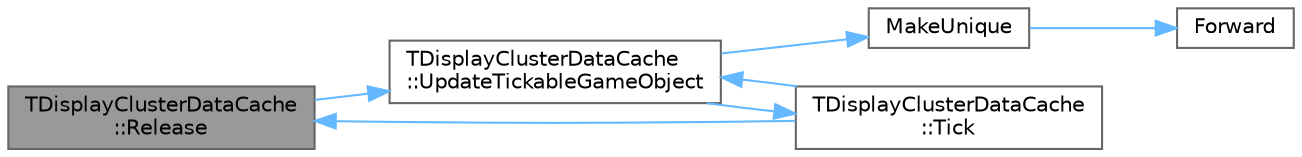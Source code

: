digraph "TDisplayClusterDataCache::Release"
{
 // INTERACTIVE_SVG=YES
 // LATEX_PDF_SIZE
  bgcolor="transparent";
  edge [fontname=Helvetica,fontsize=10,labelfontname=Helvetica,labelfontsize=10];
  node [fontname=Helvetica,fontsize=10,shape=box,height=0.2,width=0.4];
  rankdir="LR";
  Node1 [id="Node000001",label="TDisplayClusterDataCache\l::Release",height=0.2,width=0.4,color="gray40", fillcolor="grey60", style="filled", fontcolor="black",tooltip="Release the cache."];
  Node1 -> Node2 [id="edge1_Node000001_Node000002",color="steelblue1",style="solid",tooltip=" "];
  Node2 [id="Node000002",label="TDisplayClusterDataCache\l::UpdateTickableGameObject",height=0.2,width=0.4,color="grey40", fillcolor="white", style="filled",URL="$db/d56/classTDisplayClusterDataCache.html#a539b55c8c1171c4b5d7466fd85bc24cd",tooltip="Create or remove tickable game object."];
  Node2 -> Node3 [id="edge2_Node000002_Node000003",color="steelblue1",style="solid",tooltip=" "];
  Node3 [id="Node000003",label="MakeUnique",height=0.2,width=0.4,color="grey40", fillcolor="white", style="filled",URL="$de/d1a/UniquePtr_8h.html#a9e3be2ab9b6efa8383f83df1c1a22239",tooltip="Allocates a new object of type T with the given arguments and returns it as a TUniquePtr."];
  Node3 -> Node4 [id="edge3_Node000003_Node000004",color="steelblue1",style="solid",tooltip=" "];
  Node4 [id="Node000004",label="Forward",height=0.2,width=0.4,color="grey40", fillcolor="white", style="filled",URL="$d4/d24/UnrealTemplate_8h.html#a68f280c1d561a8899a1e9e3ea8405d00",tooltip="Forward will cast a reference to an rvalue reference."];
  Node2 -> Node5 [id="edge4_Node000002_Node000005",color="steelblue1",style="solid",tooltip=" "];
  Node5 [id="Node000005",label="TDisplayClusterDataCache\l::Tick",height=0.2,width=0.4,color="grey40", fillcolor="white", style="filled",URL="$db/d56/classTDisplayClusterDataCache.html#af1dc91503fbb66e021689799da90605d",tooltip="When the number of DataRef references drops to 1, these items will be removed after a timeout."];
  Node5 -> Node1 [id="edge5_Node000005_Node000001",color="steelblue1",style="solid",tooltip=" "];
  Node5 -> Node2 [id="edge6_Node000005_Node000002",color="steelblue1",style="solid",tooltip=" "];
}
